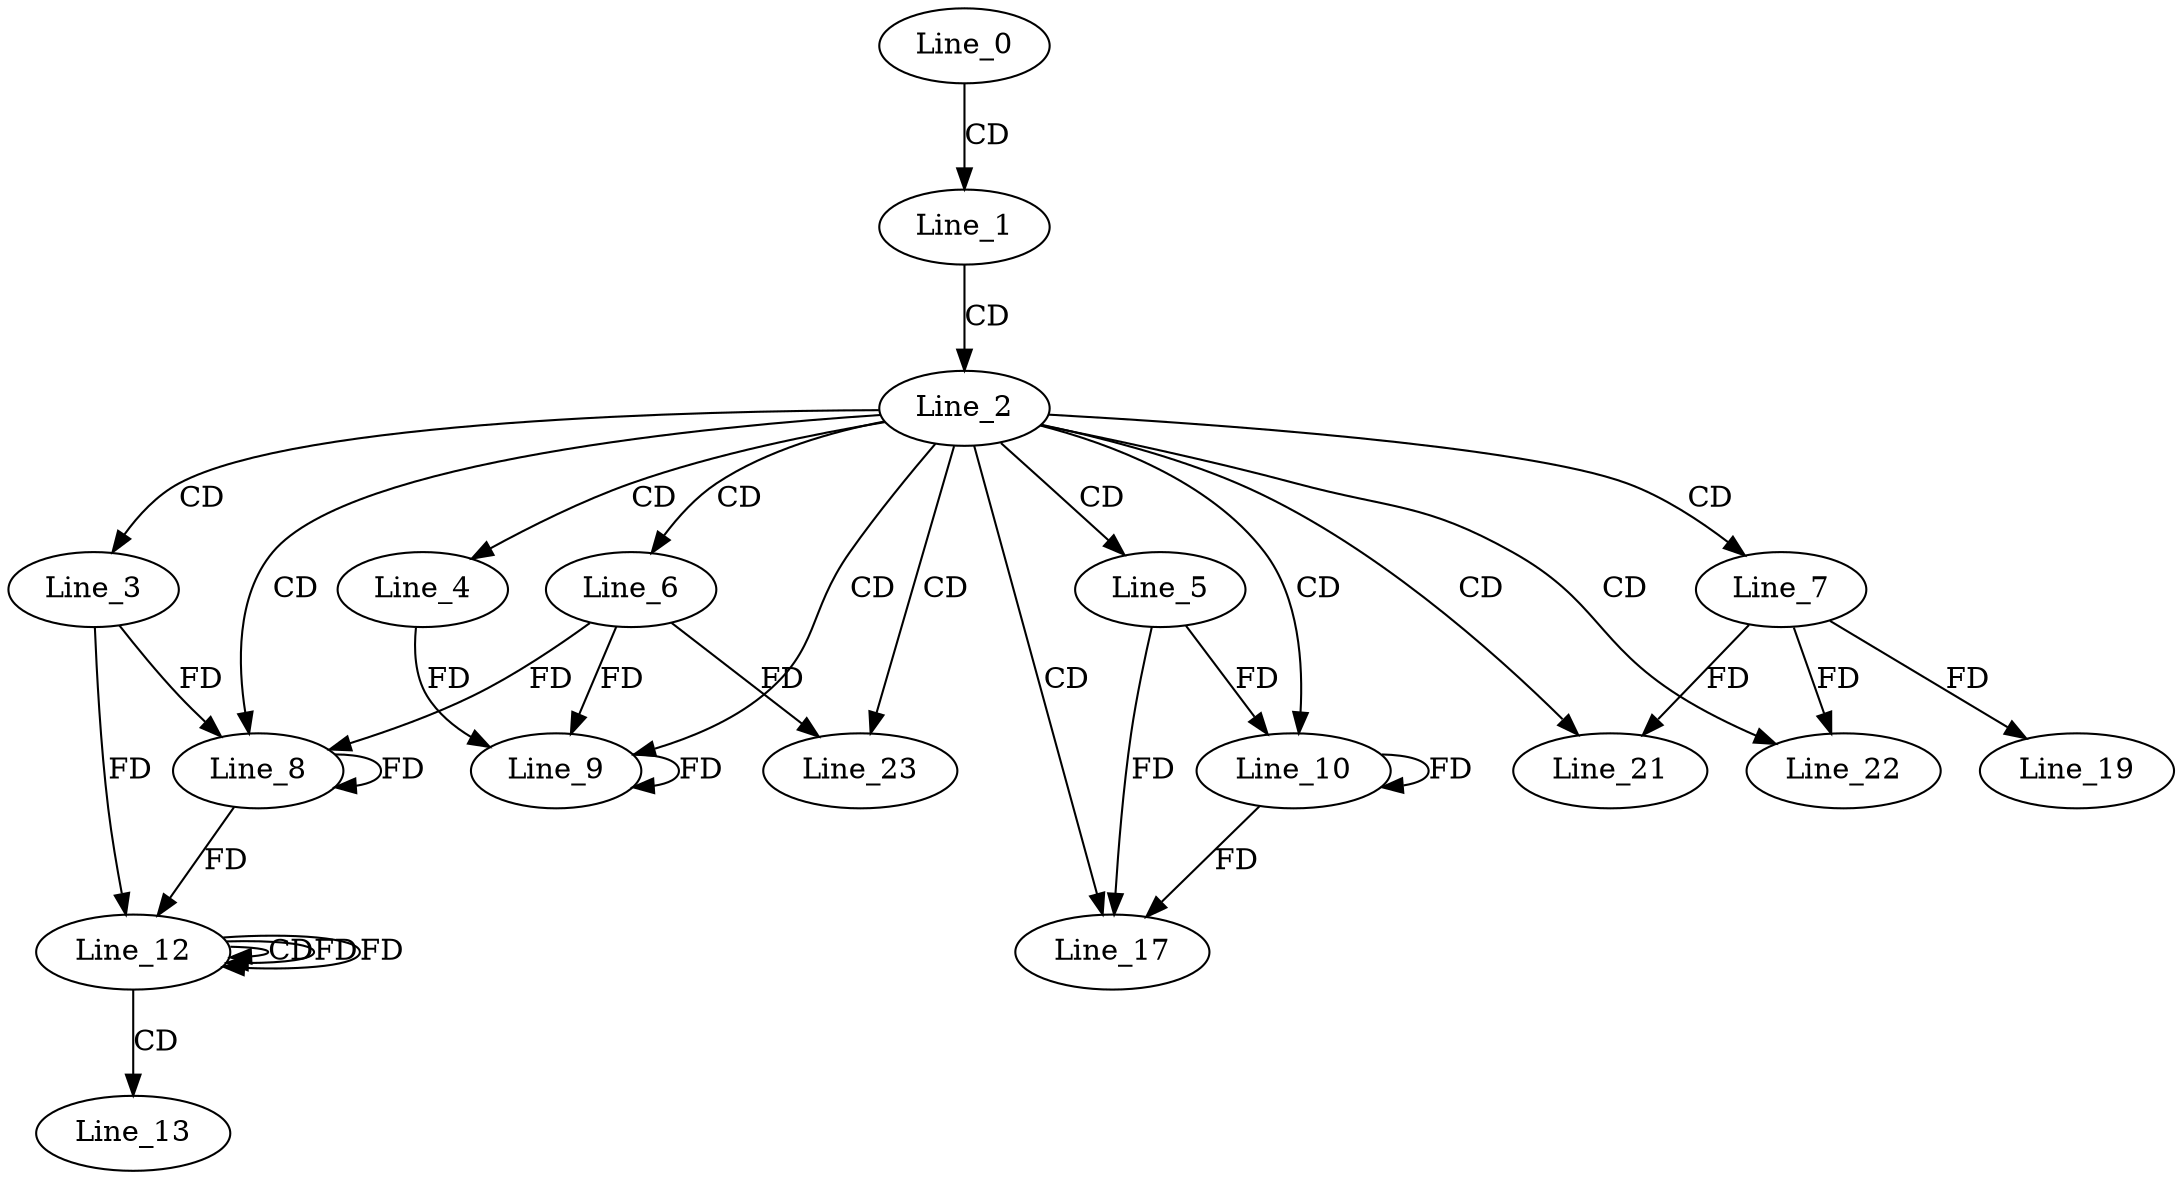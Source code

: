 digraph G {
  Line_0;
  Line_1;
  Line_2;
  Line_3;
  Line_4;
  Line_5;
  Line_6;
  Line_7;
  Line_8;
  Line_8;
  Line_8;
  Line_9;
  Line_9;
  Line_9;
  Line_10;
  Line_12;
  Line_12;
  Line_12;
  Line_13;
  Line_17;
  Line_19;
  Line_21;
  Line_21;
  Line_21;
  Line_22;
  Line_23;
  Line_0 -> Line_1 [ label="CD" ];
  Line_1 -> Line_2 [ label="CD" ];
  Line_2 -> Line_3 [ label="CD" ];
  Line_2 -> Line_4 [ label="CD" ];
  Line_2 -> Line_5 [ label="CD" ];
  Line_2 -> Line_6 [ label="CD" ];
  Line_2 -> Line_7 [ label="CD" ];
  Line_2 -> Line_8 [ label="CD" ];
  Line_3 -> Line_8 [ label="FD" ];
  Line_8 -> Line_8 [ label="FD" ];
  Line_6 -> Line_8 [ label="FD" ];
  Line_2 -> Line_9 [ label="CD" ];
  Line_4 -> Line_9 [ label="FD" ];
  Line_9 -> Line_9 [ label="FD" ];
  Line_6 -> Line_9 [ label="FD" ];
  Line_2 -> Line_10 [ label="CD" ];
  Line_5 -> Line_10 [ label="FD" ];
  Line_10 -> Line_10 [ label="FD" ];
  Line_3 -> Line_12 [ label="FD" ];
  Line_8 -> Line_12 [ label="FD" ];
  Line_12 -> Line_12 [ label="CD" ];
  Line_12 -> Line_12 [ label="FD" ];
  Line_12 -> Line_13 [ label="CD" ];
  Line_2 -> Line_17 [ label="CD" ];
  Line_5 -> Line_17 [ label="FD" ];
  Line_10 -> Line_17 [ label="FD" ];
  Line_7 -> Line_19 [ label="FD" ];
  Line_2 -> Line_21 [ label="CD" ];
  Line_7 -> Line_21 [ label="FD" ];
  Line_2 -> Line_22 [ label="CD" ];
  Line_7 -> Line_22 [ label="FD" ];
  Line_2 -> Line_23 [ label="CD" ];
  Line_6 -> Line_23 [ label="FD" ];
  Line_12 -> Line_12 [ label="FD" ];
}

